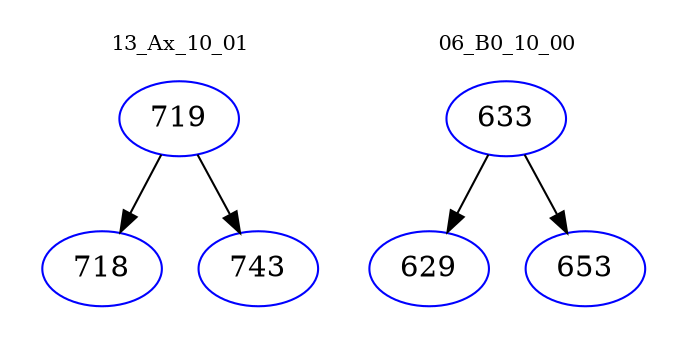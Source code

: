 digraph{
subgraph cluster_0 {
color = white
label = "13_Ax_10_01";
fontsize=10;
T0_719 [label="719", color="blue"]
T0_719 -> T0_718 [color="black"]
T0_718 [label="718", color="blue"]
T0_719 -> T0_743 [color="black"]
T0_743 [label="743", color="blue"]
}
subgraph cluster_1 {
color = white
label = "06_B0_10_00";
fontsize=10;
T1_633 [label="633", color="blue"]
T1_633 -> T1_629 [color="black"]
T1_629 [label="629", color="blue"]
T1_633 -> T1_653 [color="black"]
T1_653 [label="653", color="blue"]
}
}
